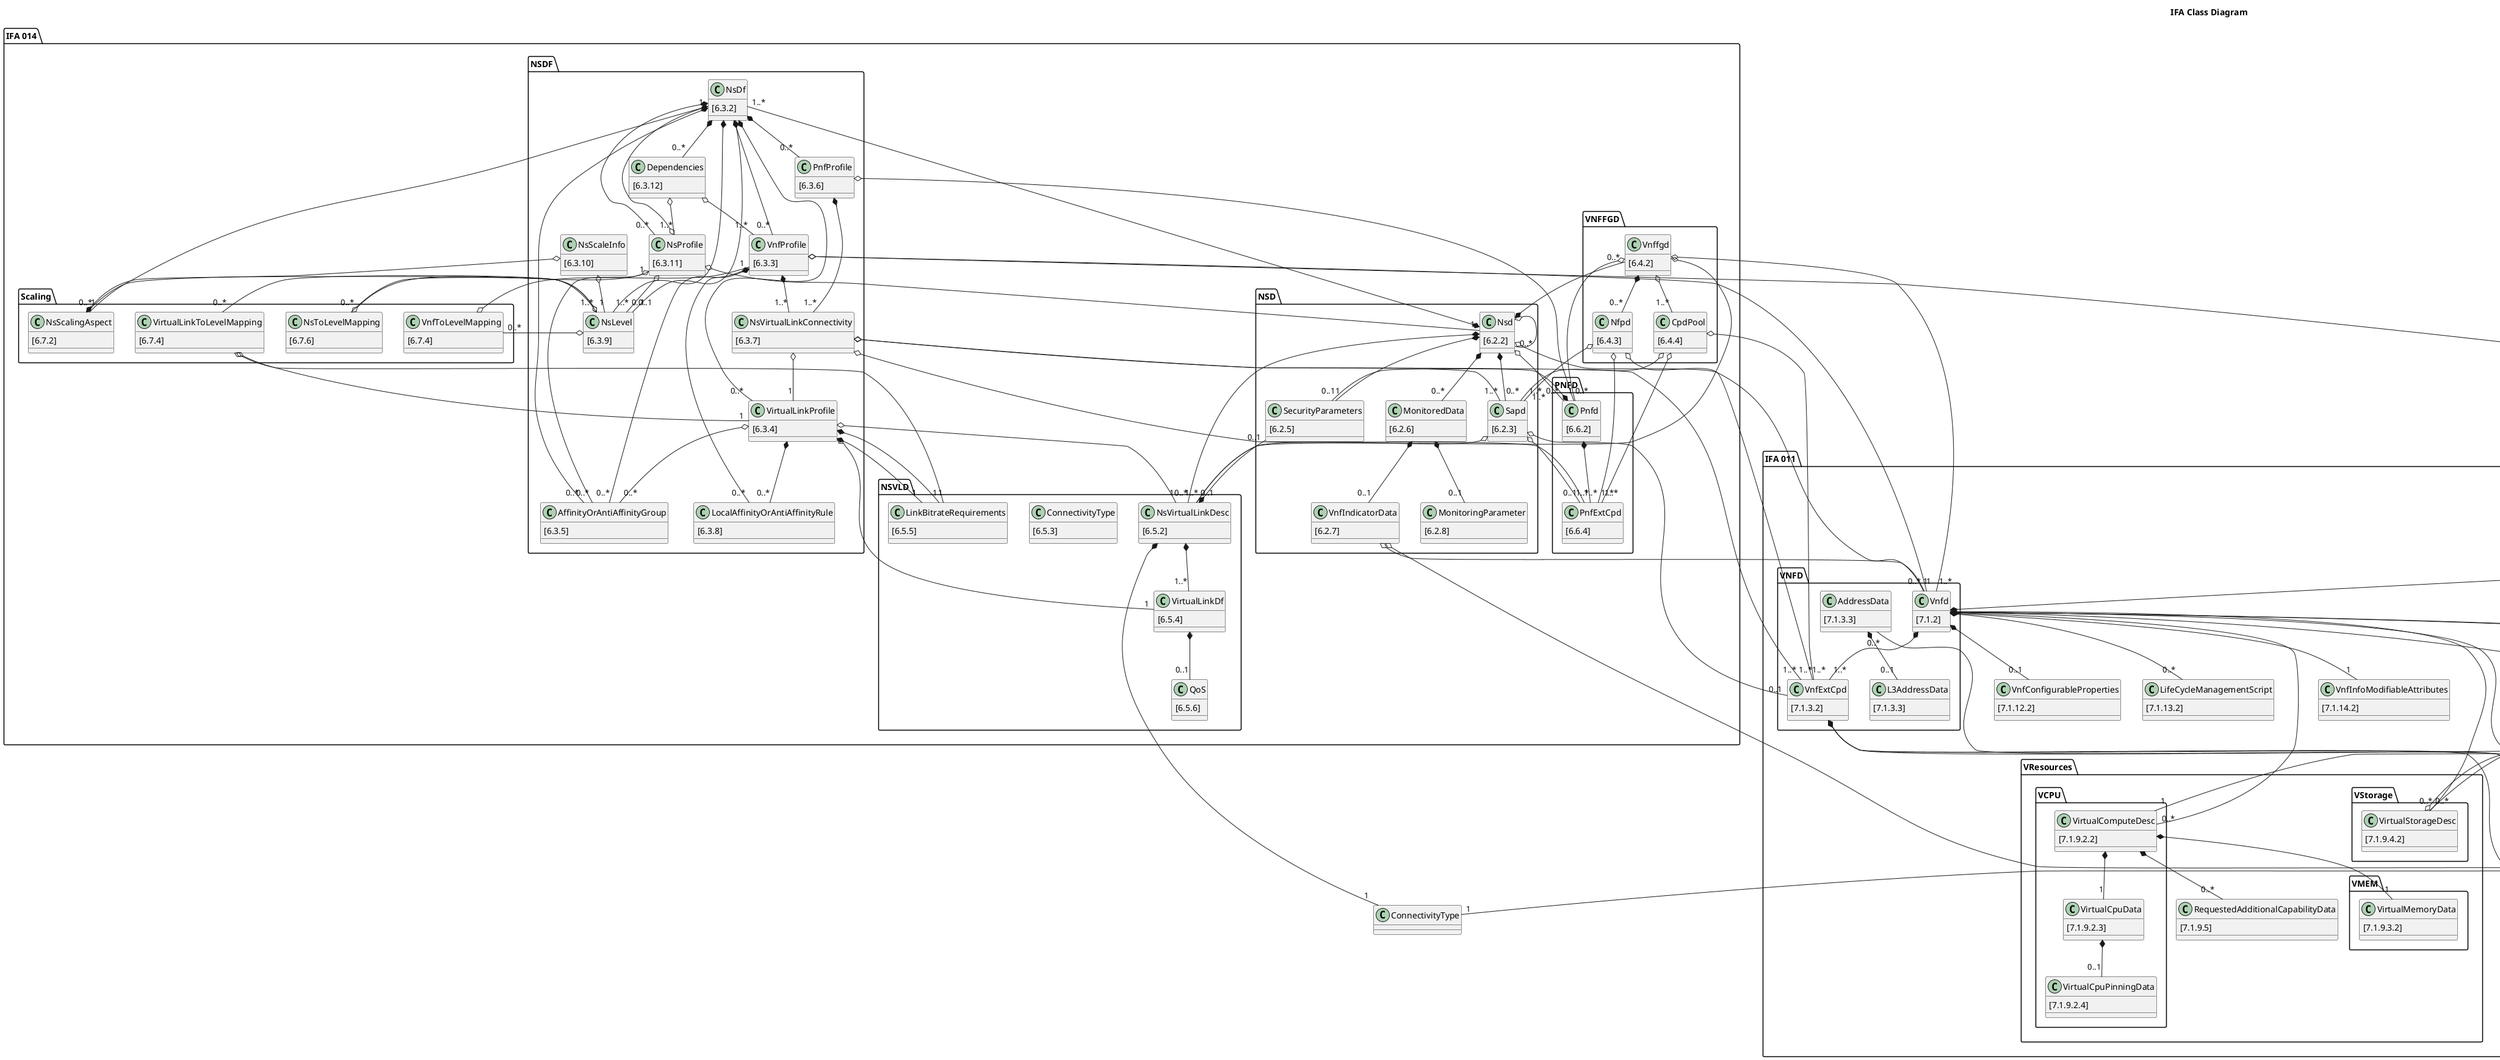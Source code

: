 @startuml

title IFA Class Diagram

package "IFA 014" {
    package "NSD" {
        class Nsd {
            [6.2.2]
        }
        class Sapd {
            [6.2.3]
        }
        class SecurityParameters {
            [6.2.5]
        }
        class MonitoredData {
            [6.2.6]
        }
        class VnfIndicatorData {
            [6.2.7]
        }
        class MonitoringParameter {
            [6.2.8]
        }
    }
    package "NSDF" {
        class NsDf {
            [6.3.2]
        }
        class VnfProfile {
            [6.3.3]
        }
        class VirtualLinkProfile {
            [6.3.4]
        }
        class AffinityOrAntiAffinityGroup {
            [6.3.5]
        }
        class PnfProfile {
            [6.3.6]
        }
        class NsVirtualLinkConnectivity {
            [6.3.7]
        }
        class LocalAffinityOrAntiAffinityRule {
            [6.3.8]
        }
        class NsLevel {
            [6.3.9]
        }
        class NsScaleInfo {
            [6.3.10]
        }
        class NsProfile {
            [6.3.11]
        }
        /' instantiation order '/
        class Dependencies {
            [6.3.12]
        }
    }
    package "VNFFGD" {
        class Vnffgd {
            [6.4.2]
        }
        class Nfpd {
            [6.4.3]
        }
        class CpdPool {
            [6.4.4]
        }
    }
    package "NSVLD" {
        class NsVirtualLinkDesc {
            [6.5.2]
        }
        class ConnectivityType {
            [6.5.3]
        }
        class VirtualLinkDf {
            [6.5.4]
        }
        class LinkBitrateRequirements {
            [6.5.5]
        }
        class QoS {
            [6.5.6]
        }
    }
    package "PNFD" {
        class Pnfd {
            [6.6.2]
        }
        class PnfExtCpd {
            [6.6.4]
        }
    }
    package "Scaling" {
        class NsScalingAspect {
            [6.7.2]
        }
        class VnfToLevelMapping {
            [6.7.4]
        }
        class VirtualLinkToLevelMapping {
            [6.7.4]
        }
        class NsToLevelMapping {
            [6.7.6]
        }
    }
}

package "IFA 011" {
    package "VNFD" {
        class Vnfd {
            [7.1.2]
        }
        class VnfExtCpd {
            [7.1.3.2]
        }
        class AddressData {
            [7.1.3.3]
        }
        class L3AddressData {
            [7.1.3.3]
        }
    }
    class VnfdElementGroup {
        [7.1.4]
    }
    package "VNFLifecycle" {
        class VnfLcmOperationsConfiguration {
            [7.1.5.2]
        }
        class InstantiateVnfOpConfig {
            [7.1.5.3]
        }
        class ScaleVnfOpConfig {
            [7.1.5.4]
        }
        class ScaleVnfToLevelOpConfig {
            [7.1.5.5]
        }
        class HealVnfOpConfig {
            [7.1.5.6]
        }
        class TerminateVnfOpConfig {
            [7.1.5.7]
        }
        class OperateVnfOpConfig {
            [7.1.5.8]
        }
    }
    package "VDU" {
        class Vdu {
            [7.1.6.2]
        }
        class VduCpd {
            [7.1.6.4]
        }
        class SwImageDesc {
            [7.1.6.5]
        }
        class VirtualNetworkInterfaceRequirements {
            [7.1.6.6]
        }
        class VnfcConfigurableProperties {
            [7.1.6.7]
        }
    }
    package "VLD" {
        class VnfVirtualLinkDesc {
            [7.1.7.2]
        }
        class ConnectivityType {
            [7.1.7.3]
        }
    }
    package "VNFDF" {
        class VnfDf {
            [7.1.8.2]
        }
        class VduProfile {
            [7.1.8.3]
        }
        class VnfVirtualLinkProfile {
            [7.1.8.4]
        }
        class VirtualLinkDescFlavour {
            [7.1.8.5]
        }
        class VnfLinkBitrateRequirements {
            [7.1.8.6]
        }
        class InstantiationLevel {
            [7.1.8.7]
        }
        class ScaleInfo {
            [7.1.8.8]
        }
        class VduLevel {
            [7.1.8.9]
        }
        class VnfQoS {
            [7.1.8.10]
        }
        class VnfLocalAffinityOrAntiAffinityRule {
            [7.1.8.11]
        }
        class VnfAffinityOrAntiAffinityGroup {
            [7.1.8.12]
        }
    }
    package "VResources" {
        package "VCPU" {
            class VirtualComputeDesc {
                [7.1.9.2.2]
            }
            class VirtualCpuData {
                [7.1.9.2.3]
            }
            class VirtualCpuPinningData {
                [7.1.9.2.4]
            }
        }
        package "VMEM" {
            class VirtualMemoryData {
                [7.1.9.3.2]
            }
        }
        package "VStorage" {
            class VirtualStorageDesc {
                [7.1.9.4.2]
            }
        }
        class RequestedAdditionalCapabilityData {
            [7.1.9.5]
        }
    }
    package "Scaling" {
        class ScalingAspect {
            [7.1.10.2]
        }
    }
    package "Monitoring" {
        class VnfIndicator {
            [7.1.11.2]
        }
        class VnfMonitoringParameter {
            [7.1.11.3]
        }
    }
    class VnfConfigurableProperties {
        [7.1.12.2]
    }
    class LifeCycleManagementScript {
        [7.1.13.2]
    }
    class VnfInfoModifiableAttributes {
        [7.1.14.2]
    }
}

    Nsd                           o-- "0..*" Nsd                
    Nsd                           o-- "0..*" Vnfd               
    Nsd                           o-- "0..*" Pnfd               
    Nsd                           *-- "0..*" Sapd               
    Nsd                           *-- "0..*" NsVirtualLinkDesc  
    Nsd                           *-- "0..*" Vnffgd             
    Nsd                           *-- "0..*" MonitoredData      
    Nsd                           *-- "1..*" NsDf               
    Nsd                           *-- "1"    SecurityParameters 
    Sapd                          o-- "0..1" NsVirtualLinkDesc  
    Sapd                          o-- "0..1" VnfExtCpd          
    Sapd                          o-- "0..1" PnfExtCpd          
    MonitoredData                 *-- "0..1" VnfIndicatorData
    MonitoredData                 *-- "0..1" MonitoringParameter
    VnfIndicatorData              o-- "1"    Vnfd
    VnfIndicatorData              o-- "1"    VnfIndicator
    NsDf                          *-- "0..*" VnfProfile
    NsDf                          *-- "0..*" PnfProfile
    NsDf                          *-- "0..*" VirtualLinkProfile
    NsDf                          *-- "0..*" NsScalingAspect
    NsDf                          *-- "0..*" AffinityOrAntiAffinityGroup
    NsDf                          *-- "1..*" NsLevel
    NsDf                          o-- "0..1" NsLevel
    NsDf                          *-- "0..*" NsProfile
    NsDf                          *-- "0..*" Dependencies
    VnfProfile                    o-- "1"    Vnfd
    VnfProfile                    o-- "1"    VnfDf
    VnfProfile                    *-- "0..*" LocalAffinityOrAntiAffinityRule
    VnfProfile                    o-- "0..*" AffinityOrAntiAffinityGroup
    VnfProfile                    *-- "1..*" NsVirtualLinkConnectivity
    VirtualLinkProfile            o-- "1"    NsVirtualLinkDesc
    VirtualLinkProfile            o-- "1"    VirtualLinkDf
    VirtualLinkProfile            *-- "0..*" LocalAffinityOrAntiAffinityRule
    VirtualLinkProfile            o-- "0..*" AffinityOrAntiAffinityGroup
    VirtualLinkProfile            *-- "1"    LinkBitrateRequirements
    VirtualLinkProfile            *-- "1"    LinkBitrateRequirements
    PnfProfile                    o-- "1"    Pnfd
    PnfProfile                    *-- "1..*" NsVirtualLinkConnectivity
    NsVirtualLinkConnectivity     o-- "1"    VirtualLinkProfile
    NsVirtualLinkConnectivity     o-- "1..*" VnfExtCpd
    NsVirtualLinkConnectivity     o-- "1..*" PnfExtCpd
    NsVirtualLinkConnectivity     o-- "1..*" Sapd
    NsLevel                       o-- "0..*" VnfToLevelMapping
    NsLevel                       o-- "0..*" VirtualLinkToLevelMapping
    NsLevel                       o-- "0..*" NsToLevelMapping
    NsScaleInfo                   o-- "1"    NsScalingAspect
    NsScaleInfo                   o-- "1"    NsLevel
    NsProfile                     o-- "1"    Nsd
    NsProfile                     o-- "1"    NsDf
    NsProfile                     o-- "0..1" NsLevel
    NsProfile                     o-- "0..*" AffinityOrAntiAffinityGroup
    Dependencies                  o-- "1..*" VnfProfile
    Dependencies                  o-- "1..*" NsProfile
    VirtualLinkDf                 *-- "0..1" QoS
    Vnffgd                        o-- "1..*" Vnfd               
    Vnffgd                        o-- "0..*" Pnfd               
    Vnffgd                        o-- "1..*" NsVirtualLinkDesc  
    Vnffgd                        o-- "1..*" CpdPool            
    Vnffgd                        *-- "0..*" Nfpd               
    Nfpd                          o-- "1..*" PnfExtCpd          
    Nfpd                          o-- "1..*" Sapd               
    Nfpd                          o-- "1..*" VnfExtCpd          
    CpdPool                       o-- "1..*" PnfExtCpd          
    CpdPool                       o-- "1..*" Sapd               
    CpdPool                       o-- "1..*" VnfExtCpd          
    NsVirtualLinkDesc             *-- "1"    ConnectivityType
    NsVirtualLinkDesc             *-- "1..*" VirtualLinkDf
    NsVirtualLinkDesc             *-- "0..1" SecurityParameters 
    Pnfd                          *-- "1..*" PnfExtCpd          
    Pnfd                          *-- "0..1" SecurityParameters
    NsScalingAspect               *-- "1..*" NsLevel
    VnfToLevelMapping             o-- "1"    VnfProfile
    VirtualLinkToLevelMapping     o-- "1"    VirtualLinkProfile
    VirtualLinkToLevelMapping     o-- "1"    LinkBitrateRequirements
    NsToLevelMapping              o-- "1"    NsProfile
    Vnfd                          *-- "1..*" Vdu                
    Vnfd                          *-- "0..*" VirtualComputeDesc
    Vnfd                          *-- "0..*" VirtualStorageDesc
    Vnfd                          *-- "0..*" VnfVirtualLinkDesc 
    Vnfd                          *-- "1..*" VnfExtCpd          
    Vnfd                          *-- "1..*" VnfDf
    Vnfd                          *-- "0..1" VnfConfigurableProperties
    Vnfd                          *-- "1"    VnfInfoModifiableAttributes
    Vnfd                          *-- "0..*" LifeCycleManagementScript
    Vnfd                          *-- "0..*" VnfdElementGroup   
    Vnfd                          *-- "0..*" VnfIndicator
    VnfExtCpd                     o-- "0..1" VnfVirtualLinkDesc 
    VnfExtCpd                     o-- "0..1" VduCpd             
    VnfExtCpd                     *-- "0..*" VirtualNetworkInterfaceRequirements
    AddressData                   *-- "0..1" L3AddressData
    VnfdElementGroup              o-- "0..*" Vdu                
    VnfdElementGroup              o-- "0..*" VnfVirtualLinkDesc 
    VnfLcmOperationsConfiguration *-- "0..1" InstantiateVnfOpConfig
    VnfLcmOperationsConfiguration *-- "0..1" ScaleVnfOpConfig
    VnfLcmOperationsConfiguration *-- "0..1" ScaleVnfToLevelOpConfig
    VnfLcmOperationsConfiguration *-- "0..1" HealVnfOpConfig
    VnfLcmOperationsConfiguration *-- "0..1" TerminateVnfOpConfig
    VnfLcmOperationsConfiguration *-- "0..1" OperateVnfOpConfig
    Vdu                           *-- "1..*" VduCpd             
    Vdu                           o-- "1"    VirtualComputeDesc
    Vdu                           o-- "0..*" VirtualStorageDesc
    Vdu                           *-- "0..1" SwImageDesc
    Vdu                           *-- "0..*" VnfMonitoringParameter
    Vdu                           *-- "1"    VnfcConfigurableProperties
    VduCpd                        o-- "0..1" VnfVirtualLinkDesc 
    VduCpd                        *-- "0..*" VirtualNetworkInterfaceRequirements
    VduCpd                        *-- "0..*" AddressData
    VnfVirtualLinkDesc            *-- "1..*" VirtualLinkDescFlavour
    VnfVirtualLinkDesc            *-- "1"    ConnectivityType
    VnfVirtualLinkDesc            *-- "0..*" VnfMonitoringParameter
    VnfDf                         *-- "1..*" VduProfile
    VnfDf                         *-- "0..*" VnfVirtualLinkProfile
    VnfDf                         *-- "1..*" InstantiationLevel
    VnfDf                         *-- "1"    VnfLcmOperationsConfiguration
    VnfDf                         *-- "0..*" VnfAffinityOrAntiAffinityGroup
    VnfDf                         *-- "0..*" VnfMonitoringParameter
    VnfDf                         *-- "0..*" ScalingAspect
    VduProfile                    o-- "1"    Vdu
    VduProfile                    *-- "0..*" VnfLocalAffinityOrAntiAffinityRule
    VduProfile                    o-- "0..*" VnfAffinityOrAntiAffinityGroup
    VnfVirtualLinkProfile         o-- "1"    VnfVirtualLinkDesc
    VnfVirtualLinkProfile         o-- "1"    VirtualLinkDescFlavour
    VnfVirtualLinkProfile         *-- "0..*" VnfLocalAffinityOrAntiAffinityRule
    VnfVirtualLinkProfile         o-- "0..*" VnfAffinityOrAntiAffinityGroup
    VirtualLinkDescFlavour        *-- "0..1" VnfLinkBitrateRequirements
    VirtualLinkDescFlavour        *-- "0..1" VnfQoS
    InstantiationLevel            *-- "1..*" VduLevel
    InstantiationLevel            *-- "0..*" ScaleInfo
    VduLevel                      o-- "1"    Vdu
    VirtualComputeDesc            *-- "0..*" RequestedAdditionalCapabilityData
    VirtualComputeDesc            *-- "1"    VirtualMemoryData
    VirtualComputeDesc            *-- "1"    VirtualCpuData
    VirtualCpuData                *-- "0..1" VirtualCpuPinningData
    VirtualStorageDesc            o-- "0..1" SwImageDesc
    ScalingAspect                 o-- "0..1" VnfdElementGroup

@enduml


